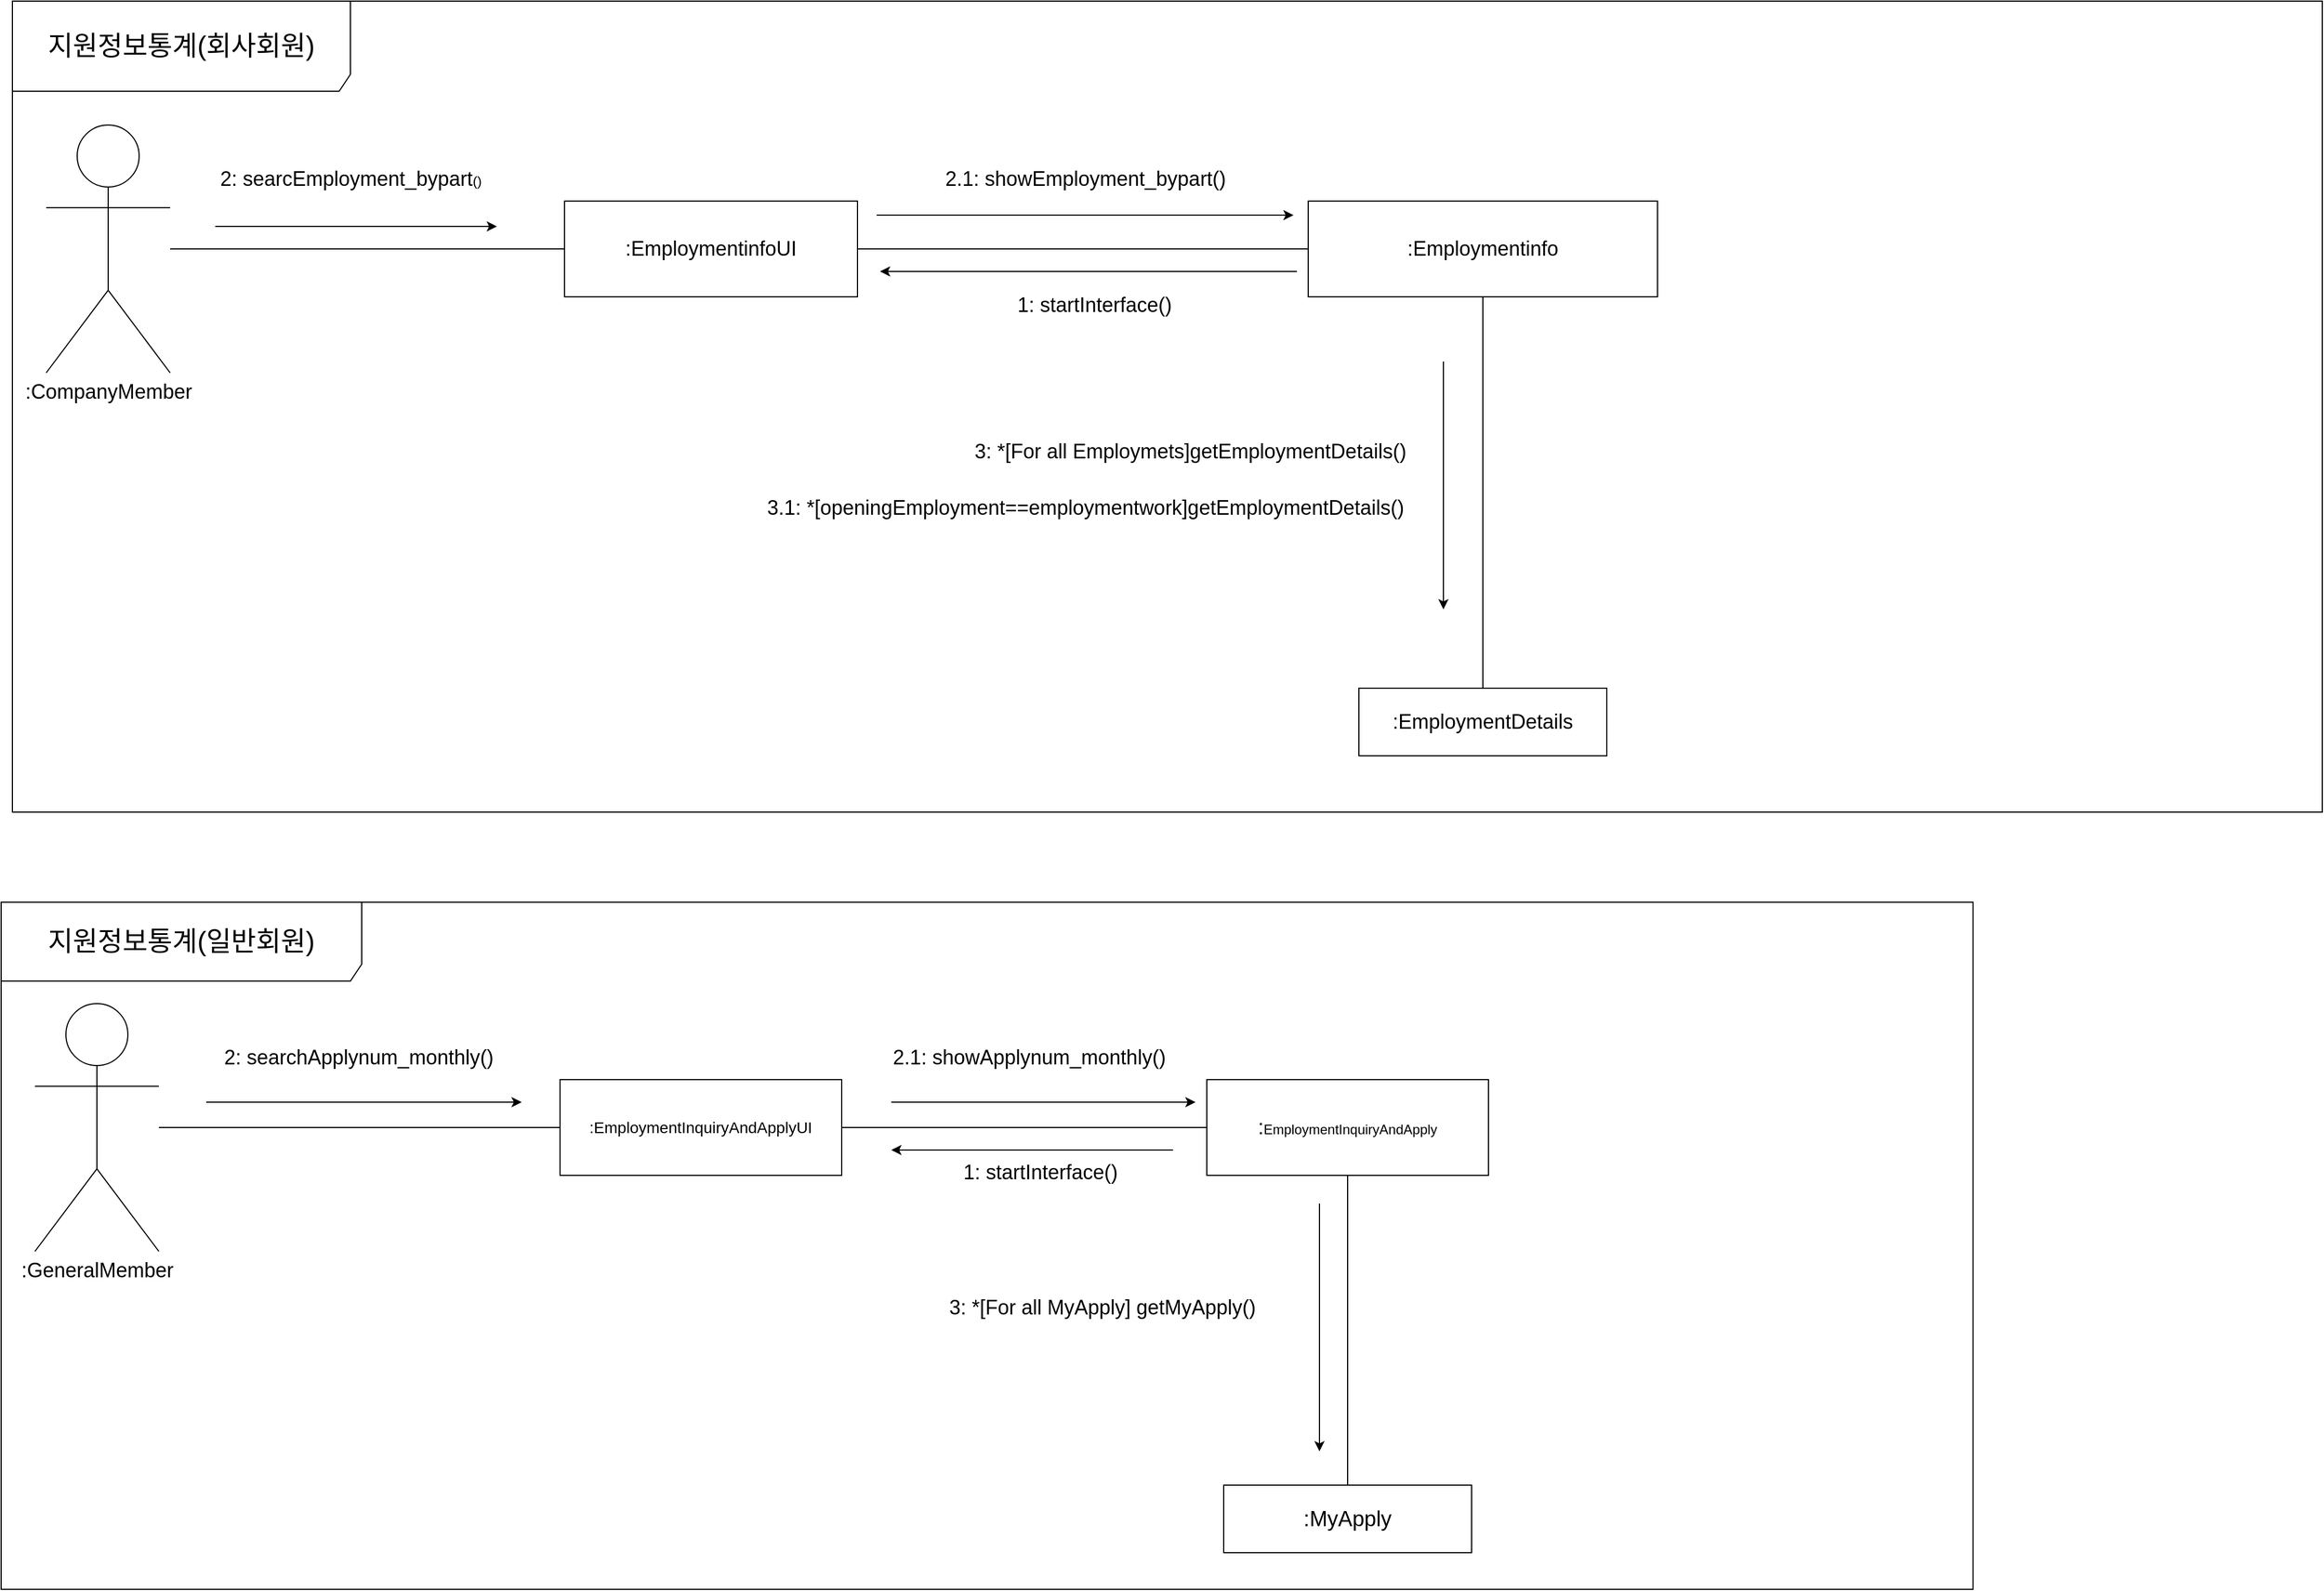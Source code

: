 <mxfile version="21.2.8" type="device">
  <diagram name="페이지-1" id="Jw_VSQ_Z35y2hl4-dUQj">
    <mxGraphModel dx="-1205" dy="1783" grid="1" gridSize="10" guides="1" tooltips="1" connect="1" arrows="1" fold="1" page="1" pageScale="1" pageWidth="827" pageHeight="1169" math="0" shadow="0">
      <root>
        <mxCell id="0" />
        <mxCell id="1" parent="0" />
        <mxCell id="iuDToype7Zn0Ibz6AuYB-1" value="&lt;font style=&quot;font-size: 24px;&quot;&gt;지원정보통계(일반회원)&lt;/font&gt;" style="shape=umlFrame;whiteSpace=wrap;html=1;pointerEvents=0;width=320;height=70;" parent="1" vertex="1">
          <mxGeometry x="2680" y="-100" width="1750" height="610" as="geometry" />
        </mxCell>
        <mxCell id="iuDToype7Zn0Ibz6AuYB-2" value="&lt;font style=&quot;font-size: 14px;&quot;&gt;:EmploymentInquiryAndApplyUI&lt;/font&gt;" style="rounded=0;whiteSpace=wrap;html=1;" parent="1" vertex="1">
          <mxGeometry x="3176" y="57.5" width="250" height="85" as="geometry" />
        </mxCell>
        <mxCell id="iuDToype7Zn0Ibz6AuYB-3" value="&lt;font style=&quot;font-size: 18px;&quot;&gt;&lt;font style=&quot;font-size: 18px;&quot;&gt;:&lt;/font&gt;&lt;/font&gt;EmploymentInquiryAndApply" style="rounded=0;whiteSpace=wrap;html=1;" parent="1" vertex="1">
          <mxGeometry x="3750" y="57.5" width="250" height="85" as="geometry" />
        </mxCell>
        <mxCell id="iuDToype7Zn0Ibz6AuYB-4" value="&lt;font style=&quot;font-size: 18px;&quot;&gt;:GeneralMember&lt;/font&gt;" style="shape=umlActor;verticalLabelPosition=bottom;verticalAlign=top;html=1;outlineConnect=0;" parent="1" vertex="1">
          <mxGeometry x="2710" y="-10" width="110" height="220" as="geometry" />
        </mxCell>
        <mxCell id="iuDToype7Zn0Ibz6AuYB-5" value="" style="endArrow=none;html=1;rounded=0;entryX=0;entryY=0.5;entryDx=0;entryDy=0;" parent="1" source="iuDToype7Zn0Ibz6AuYB-4" target="iuDToype7Zn0Ibz6AuYB-2" edge="1">
          <mxGeometry width="50" height="50" relative="1" as="geometry">
            <mxPoint x="3540" y="297.5" as="sourcePoint" />
            <mxPoint x="3590" y="247.5" as="targetPoint" />
          </mxGeometry>
        </mxCell>
        <mxCell id="iuDToype7Zn0Ibz6AuYB-6" value="" style="endArrow=none;html=1;rounded=0;entryX=1;entryY=0.5;entryDx=0;entryDy=0;exitX=0;exitY=0.5;exitDx=0;exitDy=0;" parent="1" source="iuDToype7Zn0Ibz6AuYB-3" target="iuDToype7Zn0Ibz6AuYB-2" edge="1">
          <mxGeometry width="50" height="50" relative="1" as="geometry">
            <mxPoint x="3540" y="297.5" as="sourcePoint" />
            <mxPoint x="3590" y="247.5" as="targetPoint" />
          </mxGeometry>
        </mxCell>
        <mxCell id="iuDToype7Zn0Ibz6AuYB-7" value="&lt;font style=&quot;font-size: 18px;&quot;&gt;2: searchApplynum_monthly&lt;/font&gt;&lt;span style=&quot;font-size: 18px; background-color: initial;&quot;&gt;()&lt;/span&gt;" style="text;html=1;align=center;verticalAlign=middle;resizable=0;points=[];autosize=1;strokeColor=none;fillColor=none;" parent="1" vertex="1">
          <mxGeometry x="2867" y="17.5" width="260" height="40" as="geometry" />
        </mxCell>
        <mxCell id="iuDToype7Zn0Ibz6AuYB-8" value="" style="endArrow=classic;html=1;rounded=0;" parent="1" edge="1">
          <mxGeometry width="50" height="50" relative="1" as="geometry">
            <mxPoint x="2862" y="77.5" as="sourcePoint" />
            <mxPoint x="3142" y="77.5" as="targetPoint" />
          </mxGeometry>
        </mxCell>
        <mxCell id="iuDToype7Zn0Ibz6AuYB-9" value="&lt;font style=&quot;font-size: 18px;&quot;&gt;2.1: &lt;/font&gt;&lt;font style=&quot;font-size: 18px;&quot;&gt;&lt;font style=&quot;font-size: 18px;&quot;&gt;showApplynum_monthly&lt;/font&gt;()&lt;/font&gt;" style="text;html=1;align=center;verticalAlign=middle;resizable=0;points=[];autosize=1;strokeColor=none;fillColor=none;" parent="1" vertex="1">
          <mxGeometry x="3457" y="17.5" width="270" height="40" as="geometry" />
        </mxCell>
        <mxCell id="iuDToype7Zn0Ibz6AuYB-11" value="&lt;font style=&quot;font-size: 19px;&quot;&gt;:MyApply&lt;/font&gt;" style="rounded=0;whiteSpace=wrap;html=1;" parent="1" vertex="1">
          <mxGeometry x="3765" y="417.5" width="220" height="60" as="geometry" />
        </mxCell>
        <mxCell id="iuDToype7Zn0Ibz6AuYB-12" value="" style="endArrow=none;html=1;rounded=0;entryX=0.5;entryY=1;entryDx=0;entryDy=0;exitX=0.5;exitY=0;exitDx=0;exitDy=0;" parent="1" source="iuDToype7Zn0Ibz6AuYB-11" target="iuDToype7Zn0Ibz6AuYB-3" edge="1">
          <mxGeometry width="50" height="50" relative="1" as="geometry">
            <mxPoint x="3560" y="297.5" as="sourcePoint" />
            <mxPoint x="3610" y="247.5" as="targetPoint" />
          </mxGeometry>
        </mxCell>
        <mxCell id="iuDToype7Zn0Ibz6AuYB-13" value="" style="endArrow=classic;html=1;rounded=0;" parent="1" edge="1">
          <mxGeometry width="50" height="50" relative="1" as="geometry">
            <mxPoint x="3850" y="167.5" as="sourcePoint" />
            <mxPoint x="3850" y="387.5" as="targetPoint" />
          </mxGeometry>
        </mxCell>
        <mxCell id="iuDToype7Zn0Ibz6AuYB-14" value="" style="endArrow=classic;html=1;rounded=0;" parent="1" edge="1">
          <mxGeometry width="50" height="50" relative="1" as="geometry">
            <mxPoint x="3470" y="77.5" as="sourcePoint" />
            <mxPoint x="3740" y="77.5" as="targetPoint" />
          </mxGeometry>
        </mxCell>
        <mxCell id="iuDToype7Zn0Ibz6AuYB-15" value="&lt;font style=&quot;font-size: 18px;&quot;&gt;3: *[For all MyApply] getMyApply()&lt;/font&gt;" style="text;html=1;align=center;verticalAlign=middle;resizable=0;points=[];autosize=1;strokeColor=none;fillColor=none;" parent="1" vertex="1">
          <mxGeometry x="3507" y="240" width="300" height="40" as="geometry" />
        </mxCell>
        <mxCell id="iuDToype7Zn0Ibz6AuYB-16" value="&lt;font style=&quot;font-size: 18px;&quot;&gt;1: startInterface()&lt;/font&gt;" style="text;html=1;align=center;verticalAlign=middle;resizable=0;points=[];autosize=1;strokeColor=none;fillColor=none;" parent="1" vertex="1">
          <mxGeometry x="3522" y="120" width="160" height="40" as="geometry" />
        </mxCell>
        <mxCell id="iuDToype7Zn0Ibz6AuYB-17" value="" style="endArrow=classic;html=1;rounded=0;" parent="1" edge="1">
          <mxGeometry width="50" height="50" relative="1" as="geometry">
            <mxPoint x="3720" y="120" as="sourcePoint" />
            <mxPoint x="3470" y="120" as="targetPoint" />
          </mxGeometry>
        </mxCell>
        <mxCell id="iuDToype7Zn0Ibz6AuYB-18" value="&lt;span style=&quot;font-size: 24px;&quot;&gt;지원정보통계(회사회원)&lt;/span&gt;" style="shape=umlFrame;whiteSpace=wrap;html=1;pointerEvents=0;width=300;height=80;" parent="1" vertex="1">
          <mxGeometry x="2690" y="-900" width="2050" height="720" as="geometry" />
        </mxCell>
        <mxCell id="iuDToype7Zn0Ibz6AuYB-19" value="&lt;font style=&quot;font-size: 18px;&quot;&gt;:CompanyMember&lt;/font&gt;" style="shape=umlActor;verticalLabelPosition=bottom;verticalAlign=top;html=1;outlineConnect=0;" parent="1" vertex="1">
          <mxGeometry x="2720" y="-790" width="110" height="220" as="geometry" />
        </mxCell>
        <mxCell id="iuDToype7Zn0Ibz6AuYB-20" value="&lt;font style=&quot;font-size: 18px;&quot;&gt;:EmploymentinfoUI&lt;/font&gt;" style="rounded=0;whiteSpace=wrap;html=1;" parent="1" vertex="1">
          <mxGeometry x="3180" y="-722.5" width="260" height="85" as="geometry" />
        </mxCell>
        <mxCell id="iuDToype7Zn0Ibz6AuYB-21" value="&lt;font style=&quot;font-size: 18px;&quot;&gt;:Employmentinfo&lt;/font&gt;" style="rounded=0;whiteSpace=wrap;html=1;" parent="1" vertex="1">
          <mxGeometry x="3840" y="-722.5" width="310" height="85" as="geometry" />
        </mxCell>
        <mxCell id="iuDToype7Zn0Ibz6AuYB-22" value="" style="endArrow=none;html=1;rounded=0;entryX=0;entryY=0.5;entryDx=0;entryDy=0;" parent="1" source="iuDToype7Zn0Ibz6AuYB-19" target="iuDToype7Zn0Ibz6AuYB-20" edge="1">
          <mxGeometry width="50" height="50" relative="1" as="geometry">
            <mxPoint x="2980" y="-642.5" as="sourcePoint" />
            <mxPoint x="3030" y="-692.5" as="targetPoint" />
          </mxGeometry>
        </mxCell>
        <mxCell id="iuDToype7Zn0Ibz6AuYB-23" value="" style="endArrow=none;html=1;rounded=0;entryX=0;entryY=0.5;entryDx=0;entryDy=0;exitX=1;exitY=0.5;exitDx=0;exitDy=0;" parent="1" source="iuDToype7Zn0Ibz6AuYB-20" target="iuDToype7Zn0Ibz6AuYB-21" edge="1">
          <mxGeometry width="50" height="50" relative="1" as="geometry">
            <mxPoint x="3550" y="-660" as="sourcePoint" />
            <mxPoint x="3600" y="-710" as="targetPoint" />
          </mxGeometry>
        </mxCell>
        <mxCell id="iuDToype7Zn0Ibz6AuYB-24" value="&lt;font style=&quot;font-size: 18px;&quot;&gt;:EmploymentDetails&lt;/font&gt;" style="rounded=0;whiteSpace=wrap;html=1;" parent="1" vertex="1">
          <mxGeometry x="3885" y="-290" width="220" height="60" as="geometry" />
        </mxCell>
        <mxCell id="iuDToype7Zn0Ibz6AuYB-25" value="" style="endArrow=none;html=1;rounded=0;exitX=0.5;exitY=0;exitDx=0;exitDy=0;entryX=0.5;entryY=1;entryDx=0;entryDy=0;" parent="1" source="iuDToype7Zn0Ibz6AuYB-24" target="iuDToype7Zn0Ibz6AuYB-21" edge="1">
          <mxGeometry width="50" height="50" relative="1" as="geometry">
            <mxPoint x="3700" y="-360" as="sourcePoint" />
            <mxPoint x="3820" y="-630" as="targetPoint" />
          </mxGeometry>
        </mxCell>
        <mxCell id="iuDToype7Zn0Ibz6AuYB-26" value="" style="endArrow=classic;html=1;rounded=0;" parent="1" edge="1">
          <mxGeometry width="50" height="50" relative="1" as="geometry">
            <mxPoint x="2870" y="-700" as="sourcePoint" />
            <mxPoint x="3120" y="-700" as="targetPoint" />
          </mxGeometry>
        </mxCell>
        <mxCell id="iuDToype7Zn0Ibz6AuYB-27" value="" style="endArrow=classic;html=1;rounded=0;" parent="1" edge="1">
          <mxGeometry width="50" height="50" relative="1" as="geometry">
            <mxPoint x="3830" y="-660" as="sourcePoint" />
            <mxPoint x="3460" y="-660" as="targetPoint" />
          </mxGeometry>
        </mxCell>
        <mxCell id="iuDToype7Zn0Ibz6AuYB-28" value="&lt;font style=&quot;font-size: 18px;&quot;&gt;1: startInterface()&lt;/font&gt;" style="text;html=1;align=center;verticalAlign=middle;resizable=0;points=[];autosize=1;strokeColor=none;fillColor=none;" parent="1" vertex="1">
          <mxGeometry x="3570" y="-650" width="160" height="40" as="geometry" />
        </mxCell>
        <mxCell id="iuDToype7Zn0Ibz6AuYB-29" value="&lt;font style=&quot;border-color: var(--border-color); font-size: 18px;&quot;&gt;2: searcEmployment_bypart&lt;/font&gt;()" style="text;html=1;align=center;verticalAlign=middle;resizable=0;points=[];autosize=1;strokeColor=none;fillColor=none;" parent="1" vertex="1">
          <mxGeometry x="2860" y="-762.5" width="260" height="40" as="geometry" />
        </mxCell>
        <mxCell id="iuDToype7Zn0Ibz6AuYB-31" value="&lt;font style=&quot;font-size: 18px;&quot;&gt;2.1: show&lt;/font&gt;&lt;font style=&quot;border-color: var(--border-color); font-size: 18px;&quot;&gt;Employment_bypart()&lt;/font&gt;" style="text;html=1;align=center;verticalAlign=middle;resizable=0;points=[];autosize=1;strokeColor=none;fillColor=none;" parent="1" vertex="1">
          <mxGeometry x="3507" y="-762.5" width="270" height="40" as="geometry" />
        </mxCell>
        <mxCell id="iuDToype7Zn0Ibz6AuYB-32" value="&lt;font style=&quot;font-size: 18px;&quot;&gt;3: *[For all Employmets]getEmploymentDetails()&lt;/font&gt;" style="text;html=1;align=center;verticalAlign=middle;resizable=0;points=[];autosize=1;strokeColor=none;fillColor=none;" parent="1" vertex="1">
          <mxGeometry x="3530" y="-520" width="410" height="40" as="geometry" />
        </mxCell>
        <mxCell id="iuDToype7Zn0Ibz6AuYB-33" value="" style="endArrow=classic;html=1;rounded=0;" parent="1" edge="1">
          <mxGeometry width="50" height="50" relative="1" as="geometry">
            <mxPoint x="3457" y="-710" as="sourcePoint" />
            <mxPoint x="3827" y="-710" as="targetPoint" />
          </mxGeometry>
        </mxCell>
        <mxCell id="iuDToype7Zn0Ibz6AuYB-36" value="" style="endArrow=classic;html=1;rounded=0;" parent="1" edge="1">
          <mxGeometry width="50" height="50" relative="1" as="geometry">
            <mxPoint x="3960" y="-580" as="sourcePoint" />
            <mxPoint x="3960" y="-360" as="targetPoint" />
          </mxGeometry>
        </mxCell>
        <mxCell id="BqIaCM7O8OWI7pluR1yB-1" value="&lt;font style=&quot;font-size: 18px;&quot;&gt;3.1: *[openingEmployment==employmentwork]getEmploymentDetails()&lt;/font&gt;" style="text;html=1;align=center;verticalAlign=middle;resizable=0;points=[];autosize=1;strokeColor=none;fillColor=none;" parent="1" vertex="1">
          <mxGeometry x="3347" y="-470" width="590" height="40" as="geometry" />
        </mxCell>
      </root>
    </mxGraphModel>
  </diagram>
</mxfile>
